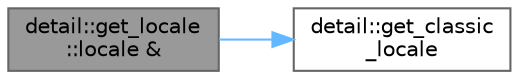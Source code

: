 digraph "detail::get_locale::locale &amp;"
{
 // LATEX_PDF_SIZE
  bgcolor="transparent";
  edge [fontname=Helvetica,fontsize=10,labelfontname=Helvetica,labelfontsize=10];
  node [fontname=Helvetica,fontsize=10,shape=box,height=0.2,width=0.4];
  rankdir="LR";
  Node1 [id="Node000001",label="detail::get_locale\l::locale &",height=0.2,width=0.4,color="gray40", fillcolor="grey60", style="filled", fontcolor="black",tooltip=" "];
  Node1 -> Node2 [id="edge2_Node000001_Node000002",color="steelblue1",style="solid",tooltip=" "];
  Node2 [id="Node000002",label="detail::get_classic\l_locale",height=0.2,width=0.4,color="grey40", fillcolor="white", style="filled",URL="$namespacedetail.html#a7310d6153a1b874f94ff73933343c097",tooltip=" "];
}
